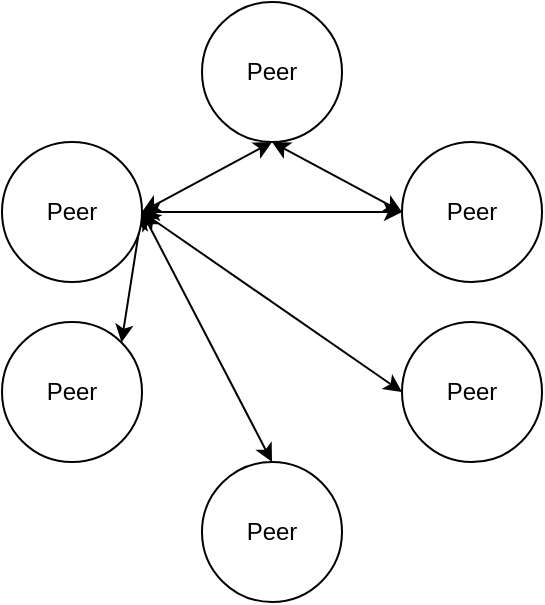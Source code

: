 <mxfile version="12.2.7" type="github" pages="1"><diagram id="OtpJZO7zIIz3gZ6J2ZQf" name="Page-1"><mxGraphModel dx="1038" dy="540" grid="1" gridSize="10" guides="1" tooltips="1" connect="1" arrows="1" fold="1" page="1" pageScale="1" pageWidth="827" pageHeight="1169" math="0" shadow="0"><root><mxCell id="0"/><mxCell id="1" parent="0"/><mxCell id="7Jza5CA4qE4BxIB_BADM-13" style="edgeStyle=none;rounded=0;orthogonalLoop=1;jettySize=auto;html=1;exitX=0.5;exitY=1;exitDx=0;exitDy=0;entryX=0;entryY=0.5;entryDx=0;entryDy=0;startArrow=classic;startFill=1;" edge="1" parent="1" source="7Jza5CA4qE4BxIB_BADM-1" target="7Jza5CA4qE4BxIB_BADM-5"><mxGeometry relative="1" as="geometry"/></mxCell><mxCell id="7Jza5CA4qE4BxIB_BADM-1" value="Peer" style="ellipse;whiteSpace=wrap;html=1;aspect=fixed;" vertex="1" parent="1"><mxGeometry x="200" y="150" width="70" height="70" as="geometry"/></mxCell><mxCell id="7Jza5CA4qE4BxIB_BADM-2" value="Peer" style="ellipse;whiteSpace=wrap;html=1;aspect=fixed;" vertex="1" parent="1"><mxGeometry x="200" y="380" width="70" height="70" as="geometry"/></mxCell><mxCell id="7Jza5CA4qE4BxIB_BADM-8" style="edgeStyle=none;rounded=0;orthogonalLoop=1;jettySize=auto;html=1;exitX=1;exitY=0.5;exitDx=0;exitDy=0;entryX=0.5;entryY=1;entryDx=0;entryDy=0;startArrow=classic;startFill=1;" edge="1" parent="1" source="7Jza5CA4qE4BxIB_BADM-3" target="7Jza5CA4qE4BxIB_BADM-1"><mxGeometry relative="1" as="geometry"/></mxCell><mxCell id="7Jza5CA4qE4BxIB_BADM-9" style="edgeStyle=none;rounded=0;orthogonalLoop=1;jettySize=auto;html=1;exitX=1;exitY=0.5;exitDx=0;exitDy=0;entryX=0;entryY=0.5;entryDx=0;entryDy=0;startArrow=classic;startFill=1;" edge="1" parent="1" source="7Jza5CA4qE4BxIB_BADM-3" target="7Jza5CA4qE4BxIB_BADM-5"><mxGeometry relative="1" as="geometry"/></mxCell><mxCell id="7Jza5CA4qE4BxIB_BADM-10" style="edgeStyle=none;rounded=0;orthogonalLoop=1;jettySize=auto;html=1;exitX=1;exitY=0.5;exitDx=0;exitDy=0;entryX=0;entryY=0.5;entryDx=0;entryDy=0;startArrow=classic;startFill=1;" edge="1" parent="1" source="7Jza5CA4qE4BxIB_BADM-3" target="7Jza5CA4qE4BxIB_BADM-6"><mxGeometry relative="1" as="geometry"/></mxCell><mxCell id="7Jza5CA4qE4BxIB_BADM-11" style="edgeStyle=none;rounded=0;orthogonalLoop=1;jettySize=auto;html=1;exitX=1;exitY=0.5;exitDx=0;exitDy=0;entryX=0.5;entryY=0;entryDx=0;entryDy=0;startArrow=classic;startFill=1;" edge="1" parent="1" source="7Jza5CA4qE4BxIB_BADM-3" target="7Jza5CA4qE4BxIB_BADM-2"><mxGeometry relative="1" as="geometry"/></mxCell><mxCell id="7Jza5CA4qE4BxIB_BADM-12" style="edgeStyle=none;rounded=0;orthogonalLoop=1;jettySize=auto;html=1;exitX=1;exitY=0.5;exitDx=0;exitDy=0;entryX=1;entryY=0;entryDx=0;entryDy=0;startArrow=classic;startFill=1;" edge="1" parent="1" source="7Jza5CA4qE4BxIB_BADM-3" target="7Jza5CA4qE4BxIB_BADM-4"><mxGeometry relative="1" as="geometry"/></mxCell><mxCell id="7Jza5CA4qE4BxIB_BADM-3" value="Peer" style="ellipse;whiteSpace=wrap;html=1;aspect=fixed;" vertex="1" parent="1"><mxGeometry x="100" y="220" width="70" height="70" as="geometry"/></mxCell><mxCell id="7Jza5CA4qE4BxIB_BADM-4" value="Peer" style="ellipse;whiteSpace=wrap;html=1;aspect=fixed;" vertex="1" parent="1"><mxGeometry x="100" y="310" width="70" height="70" as="geometry"/></mxCell><mxCell id="7Jza5CA4qE4BxIB_BADM-5" value="Peer" style="ellipse;whiteSpace=wrap;html=1;aspect=fixed;" vertex="1" parent="1"><mxGeometry x="300" y="220" width="70" height="70" as="geometry"/></mxCell><mxCell id="7Jza5CA4qE4BxIB_BADM-6" value="Peer" style="ellipse;whiteSpace=wrap;html=1;aspect=fixed;" vertex="1" parent="1"><mxGeometry x="300" y="310" width="70" height="70" as="geometry"/></mxCell></root></mxGraphModel></diagram></mxfile>
